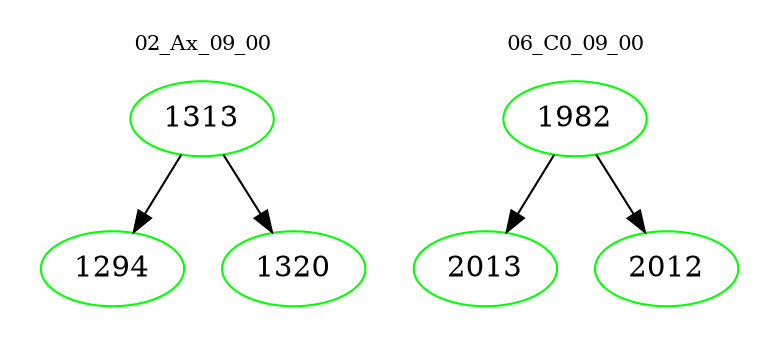 digraph{
subgraph cluster_0 {
color = white
label = "02_Ax_09_00";
fontsize=10;
T0_1313 [label="1313", color="green"]
T0_1313 -> T0_1294 [color="black"]
T0_1294 [label="1294", color="green"]
T0_1313 -> T0_1320 [color="black"]
T0_1320 [label="1320", color="green"]
}
subgraph cluster_1 {
color = white
label = "06_C0_09_00";
fontsize=10;
T1_1982 [label="1982", color="green"]
T1_1982 -> T1_2013 [color="black"]
T1_2013 [label="2013", color="green"]
T1_1982 -> T1_2012 [color="black"]
T1_2012 [label="2012", color="green"]
}
}
